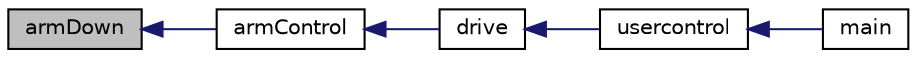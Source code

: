 digraph "armDown"
{
  edge [fontname="Helvetica",fontsize="10",labelfontname="Helvetica",labelfontsize="10"];
  node [fontname="Helvetica",fontsize="10",shape=record];
  rankdir="LR";
  Node14 [label="armDown",height=0.2,width=0.4,color="black", fillcolor="grey75", style="filled", fontcolor="black"];
  Node14 -> Node15 [dir="back",color="midnightblue",fontsize="10",style="solid",fontname="Helvetica"];
  Node15 [label="armControl",height=0.2,width=0.4,color="black", fillcolor="white", style="filled",URL="$drive_8cpp.html#adde1067b42b4de65ff20afb8901f7643"];
  Node15 -> Node16 [dir="back",color="midnightblue",fontsize="10",style="solid",fontname="Helvetica"];
  Node16 [label="drive",height=0.2,width=0.4,color="black", fillcolor="white", style="filled",URL="$drive_8cpp.html#a928e32686c7e00c1ecde24c3da3019f7"];
  Node16 -> Node17 [dir="back",color="midnightblue",fontsize="10",style="solid",fontname="Helvetica"];
  Node17 [label="usercontrol",height=0.2,width=0.4,color="black", fillcolor="white", style="filled",URL="$main_8cpp.html#a0b51ae97a13db57021eefe87a9903444"];
  Node17 -> Node18 [dir="back",color="midnightblue",fontsize="10",style="solid",fontname="Helvetica"];
  Node18 [label="main",height=0.2,width=0.4,color="black", fillcolor="white", style="filled",URL="$main_8cpp.html#ae66f6b31b5ad750f1fe042a706a4e3d4"];
}

